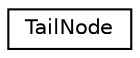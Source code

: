 digraph "Graphical Class Hierarchy"
{
  edge [fontname="Helvetica",fontsize="10",labelfontname="Helvetica",labelfontsize="10"];
  node [fontname="Helvetica",fontsize="10",shape=record];
  rankdir="LR";
  Node0 [label="TailNode",height=0.2,width=0.4,color="black", fillcolor="white", style="filled",URL="$classTailNode.html"];
}
